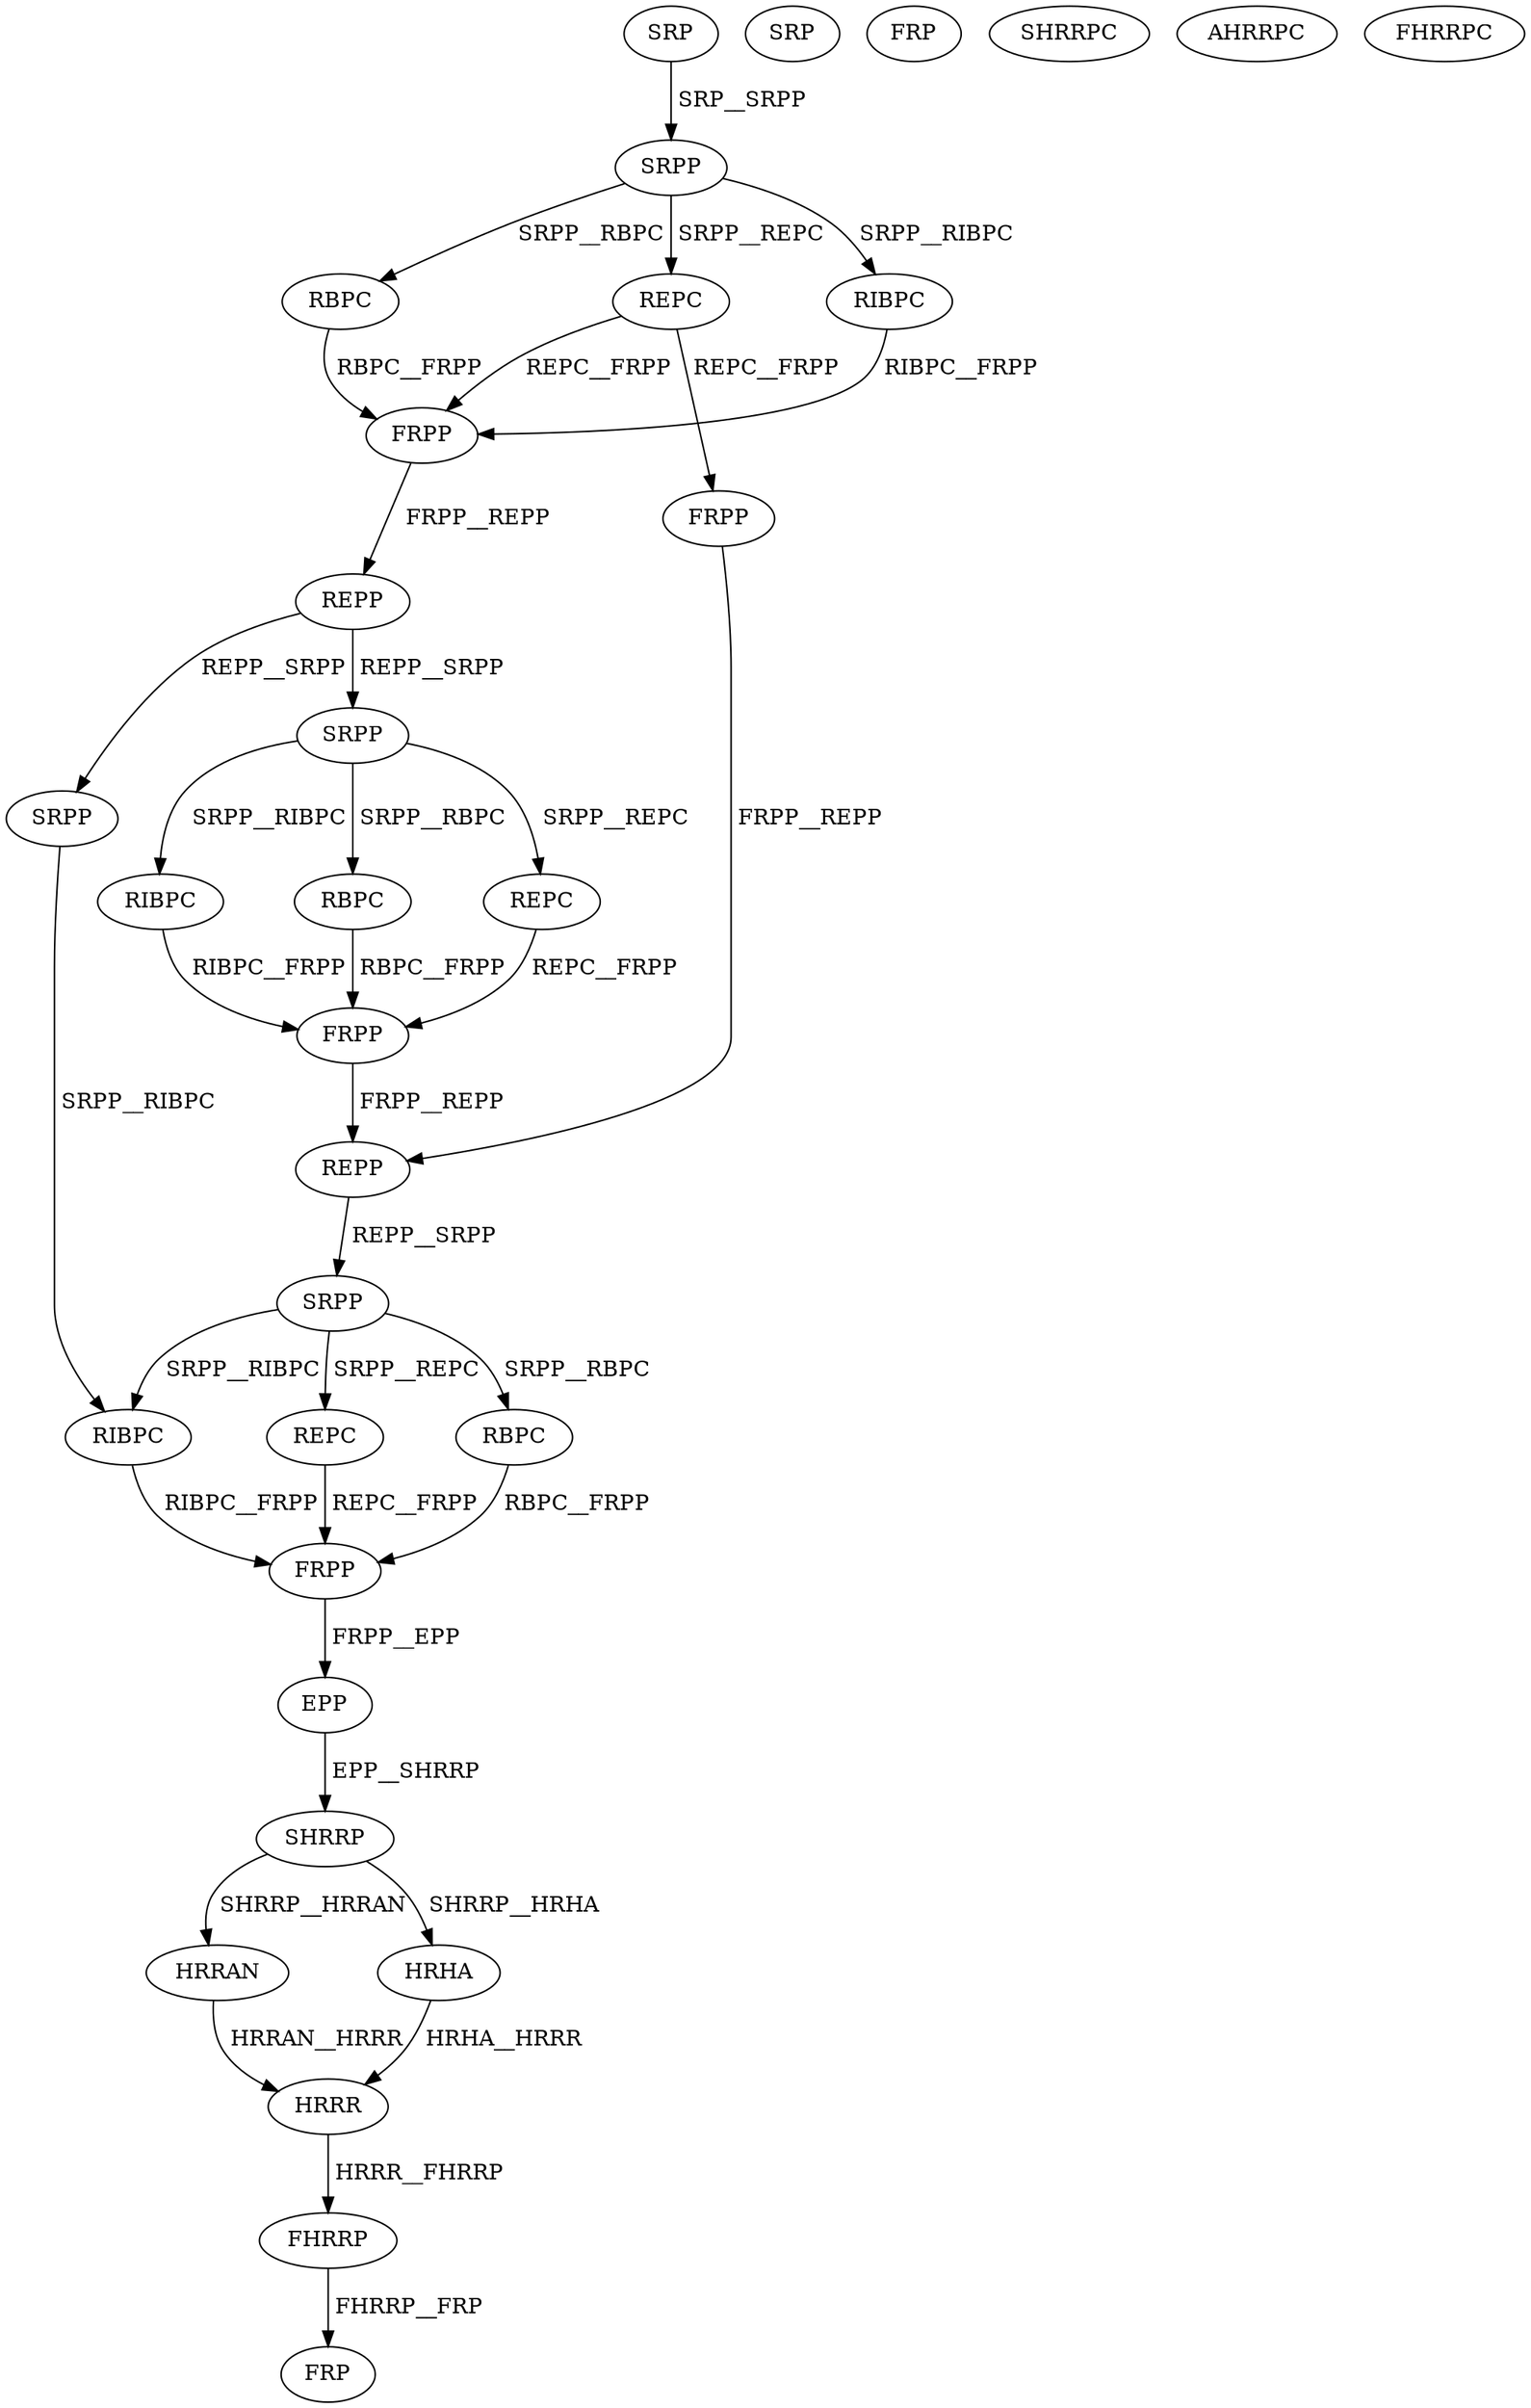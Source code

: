 digraph G { 
1 [label="SRP",color=black,fontcolor=black];
2 [label="SRPP",color=black,fontcolor=black];
3 [label="RIBPC",color=black,fontcolor=black];
4 [label="RBPC",color=black,fontcolor=black];
5 [label="REPC",color=black,fontcolor=black];
6 [label="FRPP",color=black,fontcolor=black];
7 [label="REPP",color=black,fontcolor=black];
8 [label="SRPP",color=black,fontcolor=black];
9 [label="FRPP",color=black,fontcolor=black];
10 [label="REPC",color=black,fontcolor=black];
11 [label="RIBPC",color=black,fontcolor=black];
12 [label="RBPC",color=black,fontcolor=black];
13 [label="FRPP",color=black,fontcolor=black];
14 [label="SRPP",color=black,fontcolor=black];
15 [label="REPP",color=black,fontcolor=black];
16 [label="SRPP",color=black,fontcolor=black];
17 [label="RIBPC",color=black,fontcolor=black];
18 [label="RBPC",color=black,fontcolor=black];
19 [label="REPC",color=black,fontcolor=black];
20 [label="FRPP",color=black,fontcolor=black];
21 [label="EPP",color=black,fontcolor=black];
22 [label="SHRRP",color=black,fontcolor=black];
23 [label="SRP",color=black,fontcolor=black];
24 [label="FRP",color=black,fontcolor=black];
25 [label="SHRRPC",color=black,fontcolor=black];
26 [label="HRRAN",color=black,fontcolor=black];
27 [label="HRHA",color=black,fontcolor=black];
28 [label="AHRRPC",color=black,fontcolor=black];
29 [label="FHRRPC",color=black,fontcolor=black];
30 [label="HRRR",color=black,fontcolor=black];
31 [label="FHRRP",color=black,fontcolor=black];
32 [label="FRP",color=black,fontcolor=black];
1->2[label=" SRP__SRPP",color=black,fontcolor=black];
2->3[label=" SRPP__RIBPC",color=black,fontcolor=black];
2->4[label=" SRPP__RBPC",color=black,fontcolor=black];
2->5[label=" SRPP__REPC",color=black,fontcolor=black];
3->6[label=" RIBPC__FRPP",color=black,fontcolor=black];
4->6[label=" RBPC__FRPP",color=black,fontcolor=black];
5->6[label=" REPC__FRPP",color=black,fontcolor=black];
5->9[label=" REPC__FRPP",color=black,fontcolor=black];
6->7[label=" FRPP__REPP",color=black,fontcolor=black];
7->8[label=" REPP__SRPP",color=black,fontcolor=black];
7->14[label=" REPP__SRPP",color=black,fontcolor=black];
8->10[label=" SRPP__REPC",color=black,fontcolor=black];
8->11[label=" SRPP__RIBPC",color=black,fontcolor=black];
8->12[label=" SRPP__RBPC",color=black,fontcolor=black];
9->15[label=" FRPP__REPP",color=black,fontcolor=black];
10->13[label=" REPC__FRPP",color=black,fontcolor=black];
11->13[label=" RIBPC__FRPP",color=black,fontcolor=black];
12->13[label=" RBPC__FRPP",color=black,fontcolor=black];
13->15[label=" FRPP__REPP",color=black,fontcolor=black];
14->17[label=" SRPP__RIBPC",color=black,fontcolor=black];
15->16[label=" REPP__SRPP",color=black,fontcolor=black];
16->17[label=" SRPP__RIBPC",color=black,fontcolor=black];
16->18[label=" SRPP__RBPC",color=black,fontcolor=black];
16->19[label=" SRPP__REPC",color=black,fontcolor=black];
17->20[label=" RIBPC__FRPP",color=black,fontcolor=black];
18->20[label=" RBPC__FRPP",color=black,fontcolor=black];
19->20[label=" REPC__FRPP",color=black,fontcolor=black];
20->21[label=" FRPP__EPP",color=black,fontcolor=black];
21->22[label=" EPP__SHRRP",color=black,fontcolor=black];
22->26[label=" SHRRP__HRRAN",color=black,fontcolor=black];
22->27[label=" SHRRP__HRHA",color=black,fontcolor=black];
26->30[label=" HRRAN__HRRR",color=black,fontcolor=black];
27->30[label=" HRHA__HRRR",color=black,fontcolor=black];
30->31[label=" HRRR__FHRRP",color=black,fontcolor=black];
31->32[label=" FHRRP__FRP",color=black,fontcolor=black];
}
